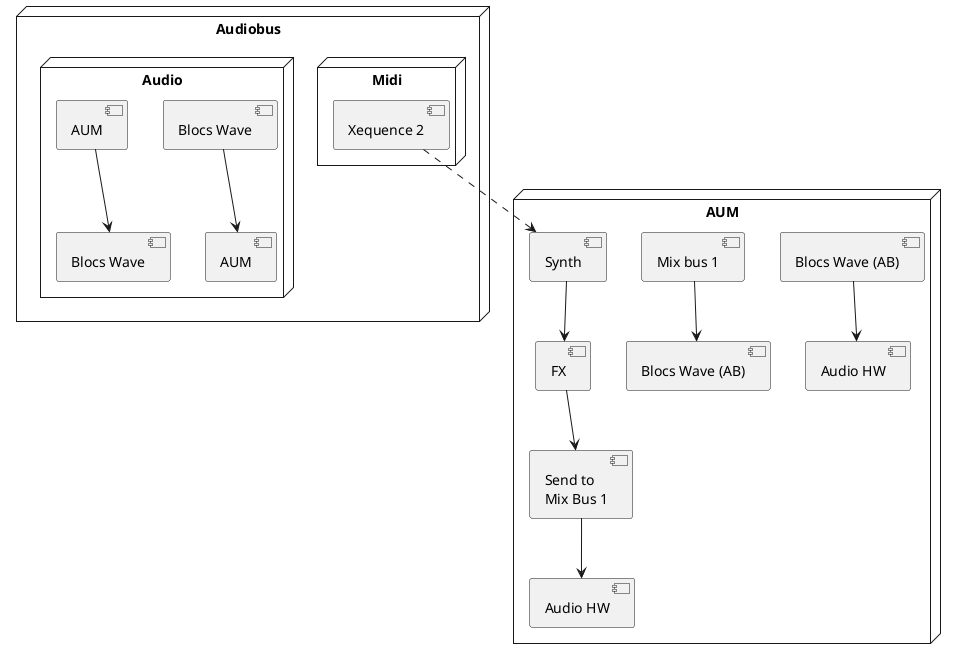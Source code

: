 @startuml
skinparam monochrome false
'!pragma graphviz_dot jdot
!pragma horizontalLineBetweenDifferentPackageAllowed

node "Audiobus" {
    node "Audio" {
    [Blocs Wave] as bw_in
    [AUM] as aum_out
    [AUM] as aum_in
    [Blocs Wave] as bw_out
    bw_in --> aum_out
    aum_in --> bw_out
    }
    node "Midi" {
        [Xequence 2] as xeq
    }
}

node "AUM" as aum {
    [Blocs Wave (AB)] as bw_in_a
    [Audio HW] as audio1
    bw_in_a --> audio1

    [Mix bus 1] as mb1
    [Blocs Wave (AB)] as bw_out_a
    mb1 --> bw_out_a

    [Synth] as synth
    [FX] as fx
    [Send to\nMix Bus 1] as send1
    [Audio HW] as audio2
    synth --> fx
    fx --> send1
    send1 --> audio2

    xeq -.> synth
}
@enduml